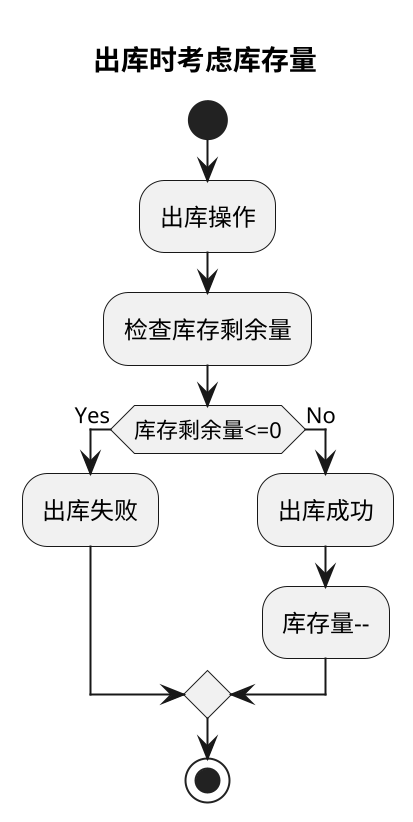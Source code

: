 @startuml
scale 2
title 出库时考虑库存量
start
:出库操作;
:检查库存剩余量;
if (库存剩余量<=0) then (Yes)
:出库失败;
else (No)
:出库成功;
:库存量--;
endif
stop
@enduml